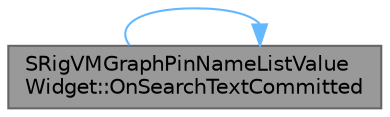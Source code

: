 digraph "SRigVMGraphPinNameListValueWidget::OnSearchTextCommitted"
{
 // INTERACTIVE_SVG=YES
 // LATEX_PDF_SIZE
  bgcolor="transparent";
  edge [fontname=Helvetica,fontsize=10,labelfontname=Helvetica,labelfontsize=10];
  node [fontname=Helvetica,fontsize=10,shape=box,height=0.2,width=0.4];
  rankdir="LR";
  Node1 [id="Node000001",label="SRigVMGraphPinNameListValue\lWidget::OnSearchTextCommitted",height=0.2,width=0.4,color="gray40", fillcolor="grey60", style="filled", fontcolor="black",tooltip="Invoked when the search is committed."];
  Node1 -> Node1 [id="edge1_Node000001_Node000001",color="steelblue1",style="solid",tooltip=" "];
}
